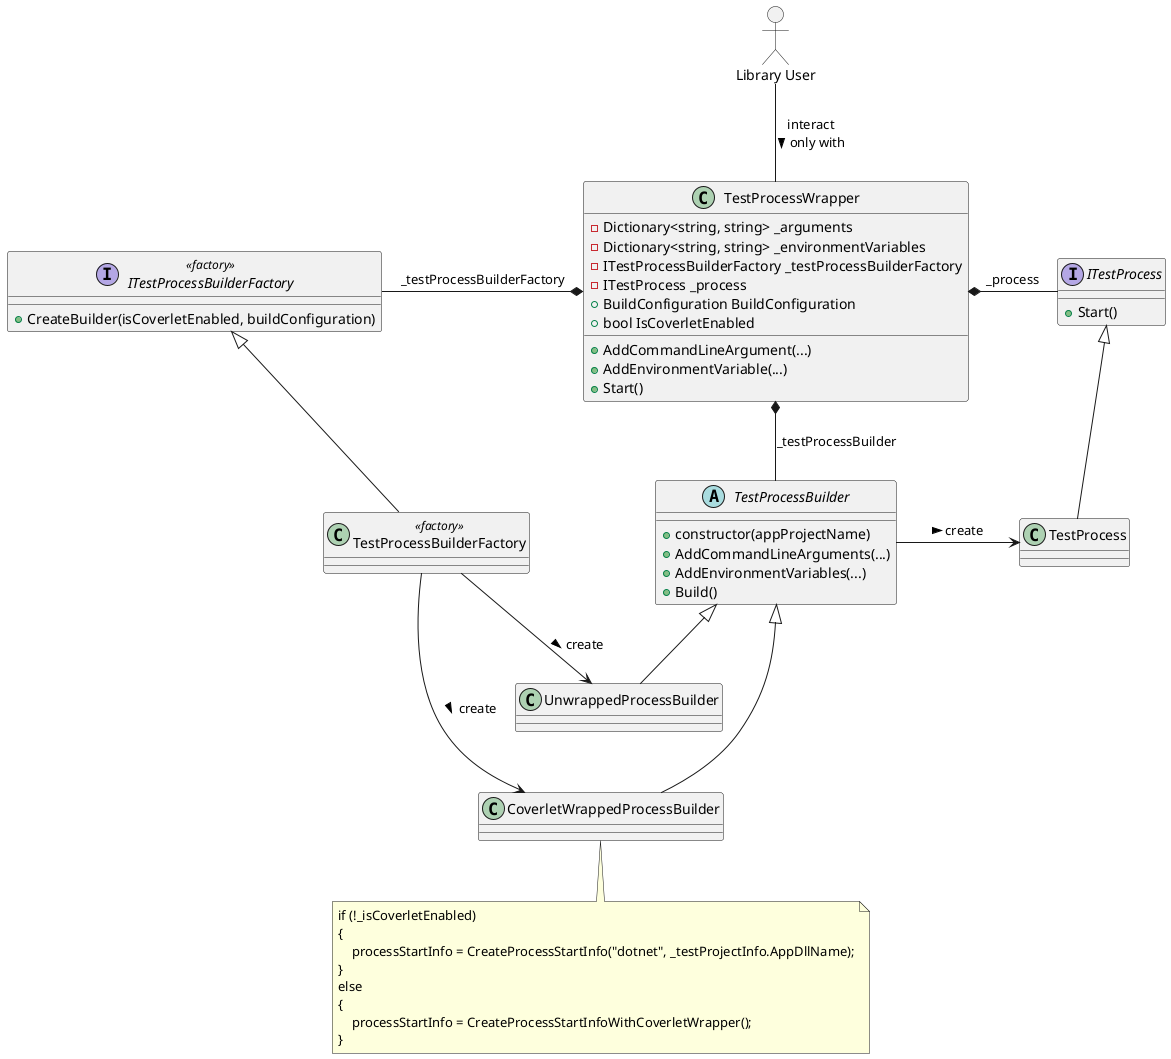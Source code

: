 @startuml
allowmixing

actor "Library User" as user

class "TestProcessWrapper" as wrapper {
  - Dictionary<string, string> _arguments
  - Dictionary<string, string> _environmentVariables
  - ITestProcessBuilderFactory _testProcessBuilderFactory
  - ITestProcess _process
  + BuildConfiguration BuildConfiguration
  + bool IsCoverletEnabled

  + AddCommandLineArgument(...)
  + AddEnvironmentVariable(...)
  + Start()
}

user -- wrapper : interact\nonly with >

interface "ITestProcessBuilderFactory" as factory_if << factory >> {
  + CreateBuilder(isCoverletEnabled, buildConfiguration)
}

class "TestProcessBuilderFactory" as factory << factory >>
factory_if <|-- factory

factory_if -* wrapper : _testProcessBuilderFactory

abstract class "TestProcessBuilder" as builder {
  + constructor(appProjectName)
  + AddCommandLineArguments(...)
  + AddEnvironmentVariables(...)
  + Build()
}

wrapper *-- builder : _testProcessBuilder

class "UnwrappedProcessBuilder" as unwrapped_builder
builder <|-- unwrapped_builder
factory --> unwrapped_builder : create >

class "CoverletWrappedProcessBuilder" as coverlet_builder
builder <|--- coverlet_builder
factory ---> coverlet_builder : create >

interface "ITestProcess" as process_if {
  + Start()
}

wrapper *- process_if : _process

class "TestProcess" as process
process_if <|-- process

builder -> process : create >

note bottom of coverlet_builder
if (!_isCoverletEnabled)
{
    processStartInfo = CreateProcessStartInfo("dotnet", _testProjectInfo.AppDllName);
}
else
{
    processStartInfo = CreateProcessStartInfoWithCoverletWrapper();
}
end note
@enduml